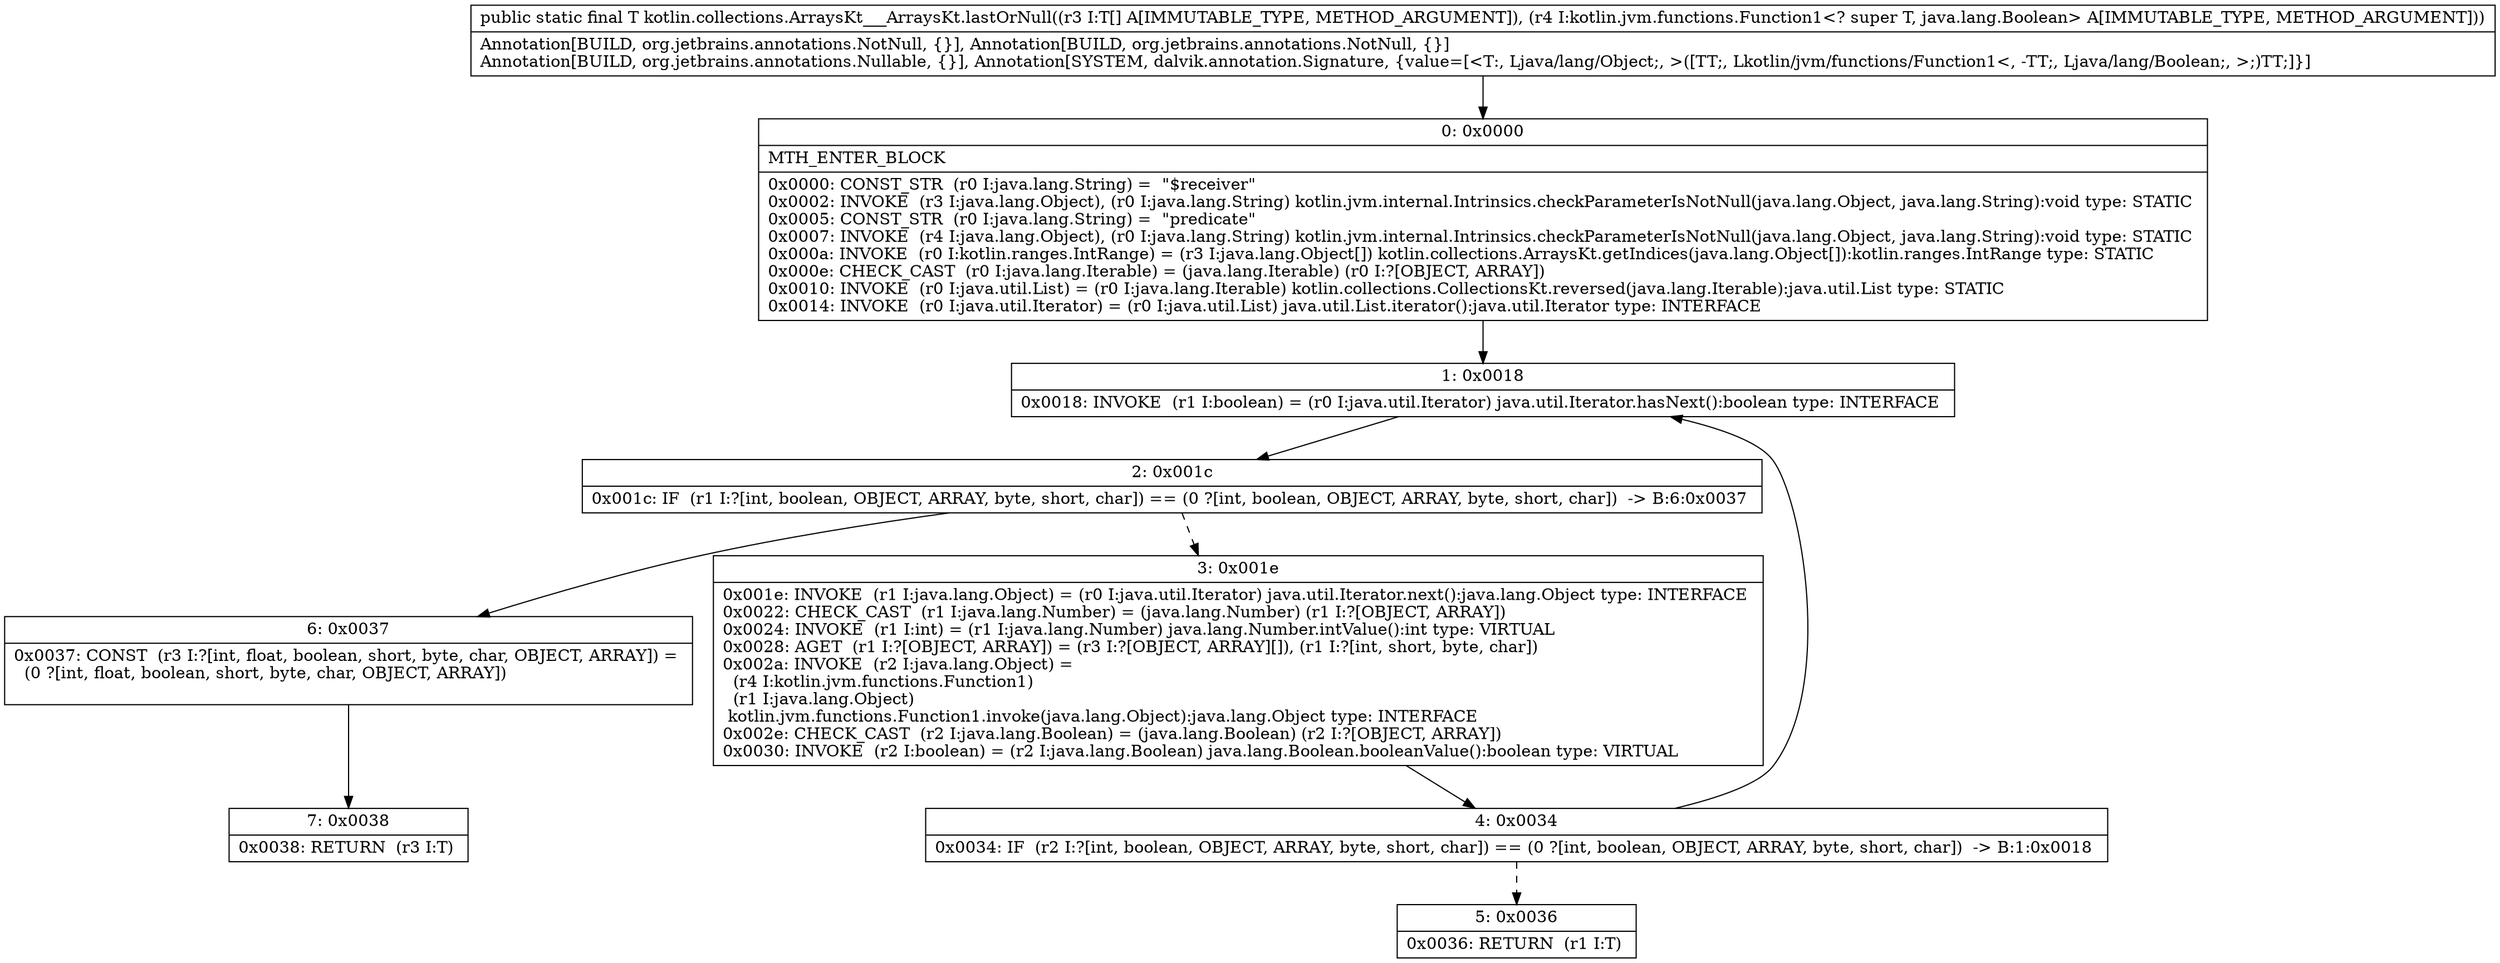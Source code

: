 digraph "CFG forkotlin.collections.ArraysKt___ArraysKt.lastOrNull([Ljava\/lang\/Object;Lkotlin\/jvm\/functions\/Function1;)Ljava\/lang\/Object;" {
Node_0 [shape=record,label="{0\:\ 0x0000|MTH_ENTER_BLOCK\l|0x0000: CONST_STR  (r0 I:java.lang.String) =  \"$receiver\" \l0x0002: INVOKE  (r3 I:java.lang.Object), (r0 I:java.lang.String) kotlin.jvm.internal.Intrinsics.checkParameterIsNotNull(java.lang.Object, java.lang.String):void type: STATIC \l0x0005: CONST_STR  (r0 I:java.lang.String) =  \"predicate\" \l0x0007: INVOKE  (r4 I:java.lang.Object), (r0 I:java.lang.String) kotlin.jvm.internal.Intrinsics.checkParameterIsNotNull(java.lang.Object, java.lang.String):void type: STATIC \l0x000a: INVOKE  (r0 I:kotlin.ranges.IntRange) = (r3 I:java.lang.Object[]) kotlin.collections.ArraysKt.getIndices(java.lang.Object[]):kotlin.ranges.IntRange type: STATIC \l0x000e: CHECK_CAST  (r0 I:java.lang.Iterable) = (java.lang.Iterable) (r0 I:?[OBJECT, ARRAY]) \l0x0010: INVOKE  (r0 I:java.util.List) = (r0 I:java.lang.Iterable) kotlin.collections.CollectionsKt.reversed(java.lang.Iterable):java.util.List type: STATIC \l0x0014: INVOKE  (r0 I:java.util.Iterator) = (r0 I:java.util.List) java.util.List.iterator():java.util.Iterator type: INTERFACE \l}"];
Node_1 [shape=record,label="{1\:\ 0x0018|0x0018: INVOKE  (r1 I:boolean) = (r0 I:java.util.Iterator) java.util.Iterator.hasNext():boolean type: INTERFACE \l}"];
Node_2 [shape=record,label="{2\:\ 0x001c|0x001c: IF  (r1 I:?[int, boolean, OBJECT, ARRAY, byte, short, char]) == (0 ?[int, boolean, OBJECT, ARRAY, byte, short, char])  \-\> B:6:0x0037 \l}"];
Node_3 [shape=record,label="{3\:\ 0x001e|0x001e: INVOKE  (r1 I:java.lang.Object) = (r0 I:java.util.Iterator) java.util.Iterator.next():java.lang.Object type: INTERFACE \l0x0022: CHECK_CAST  (r1 I:java.lang.Number) = (java.lang.Number) (r1 I:?[OBJECT, ARRAY]) \l0x0024: INVOKE  (r1 I:int) = (r1 I:java.lang.Number) java.lang.Number.intValue():int type: VIRTUAL \l0x0028: AGET  (r1 I:?[OBJECT, ARRAY]) = (r3 I:?[OBJECT, ARRAY][]), (r1 I:?[int, short, byte, char]) \l0x002a: INVOKE  (r2 I:java.lang.Object) = \l  (r4 I:kotlin.jvm.functions.Function1)\l  (r1 I:java.lang.Object)\l kotlin.jvm.functions.Function1.invoke(java.lang.Object):java.lang.Object type: INTERFACE \l0x002e: CHECK_CAST  (r2 I:java.lang.Boolean) = (java.lang.Boolean) (r2 I:?[OBJECT, ARRAY]) \l0x0030: INVOKE  (r2 I:boolean) = (r2 I:java.lang.Boolean) java.lang.Boolean.booleanValue():boolean type: VIRTUAL \l}"];
Node_4 [shape=record,label="{4\:\ 0x0034|0x0034: IF  (r2 I:?[int, boolean, OBJECT, ARRAY, byte, short, char]) == (0 ?[int, boolean, OBJECT, ARRAY, byte, short, char])  \-\> B:1:0x0018 \l}"];
Node_5 [shape=record,label="{5\:\ 0x0036|0x0036: RETURN  (r1 I:T) \l}"];
Node_6 [shape=record,label="{6\:\ 0x0037|0x0037: CONST  (r3 I:?[int, float, boolean, short, byte, char, OBJECT, ARRAY]) = \l  (0 ?[int, float, boolean, short, byte, char, OBJECT, ARRAY])\l \l}"];
Node_7 [shape=record,label="{7\:\ 0x0038|0x0038: RETURN  (r3 I:T) \l}"];
MethodNode[shape=record,label="{public static final T kotlin.collections.ArraysKt___ArraysKt.lastOrNull((r3 I:T[] A[IMMUTABLE_TYPE, METHOD_ARGUMENT]), (r4 I:kotlin.jvm.functions.Function1\<? super T, java.lang.Boolean\> A[IMMUTABLE_TYPE, METHOD_ARGUMENT]))  | Annotation[BUILD, org.jetbrains.annotations.NotNull, \{\}], Annotation[BUILD, org.jetbrains.annotations.NotNull, \{\}]\lAnnotation[BUILD, org.jetbrains.annotations.Nullable, \{\}], Annotation[SYSTEM, dalvik.annotation.Signature, \{value=[\<T:, Ljava\/lang\/Object;, \>([TT;, Lkotlin\/jvm\/functions\/Function1\<, \-TT;, Ljava\/lang\/Boolean;, \>;)TT;]\}]\l}"];
MethodNode -> Node_0;
Node_0 -> Node_1;
Node_1 -> Node_2;
Node_2 -> Node_3[style=dashed];
Node_2 -> Node_6;
Node_3 -> Node_4;
Node_4 -> Node_1;
Node_4 -> Node_5[style=dashed];
Node_6 -> Node_7;
}

